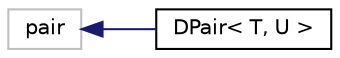 digraph "Graphical Class Hierarchy"
{
  edge [fontname="Helvetica",fontsize="10",labelfontname="Helvetica",labelfontsize="10"];
  node [fontname="Helvetica",fontsize="10",shape=record];
  rankdir="LR";
  Node1505 [label="pair",height=0.2,width=0.4,color="grey75", fillcolor="white", style="filled"];
  Node1505 -> Node0 [dir="back",color="midnightblue",fontsize="10",style="solid",fontname="Helvetica"];
  Node0 [label="DPair\< T, U \>",height=0.2,width=0.4,color="black", fillcolor="white", style="filled",URL="$struct_d_pair.html"];
}
